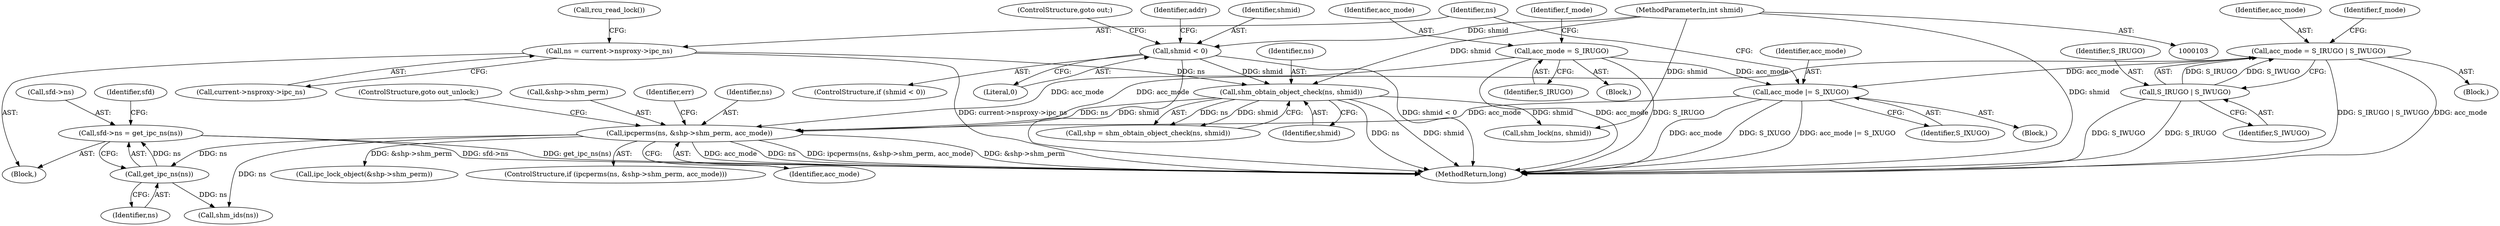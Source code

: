 digraph "0_linux_e1d35d4dc7f089e6c9c080d556feedf9c706f0c7@pointer" {
"1000392" [label="(Call,sfd->ns = get_ipc_ns(ns))"];
"1000396" [label="(Call,get_ipc_ns(ns))"];
"1000254" [label="(Call,ipcperms(ns, &shp->shm_perm, acc_mode))"];
"1000237" [label="(Call,shm_obtain_object_check(ns, shmid))"];
"1000227" [label="(Call,ns = current->nsproxy->ipc_ns)"];
"1000131" [label="(Call,shmid < 0)"];
"1000104" [label="(MethodParameterIn,int shmid)"];
"1000224" [label="(Call,acc_mode |= S_IXUGO)"];
"1000193" [label="(Call,acc_mode = S_IRUGO)"];
"1000206" [label="(Call,acc_mode = S_IRUGO | S_IWUGO)"];
"1000208" [label="(Call,S_IRUGO | S_IWUGO)"];
"1000209" [label="(Identifier,S_IRUGO)"];
"1000224" [label="(Call,acc_mode |= S_IXUGO)"];
"1000255" [label="(Identifier,ns)"];
"1000227" [label="(Call,ns = current->nsproxy->ipc_ns)"];
"1000133" [label="(Literal,0)"];
"1000400" [label="(Identifier,sfd)"];
"1000194" [label="(Identifier,acc_mode)"];
"1000226" [label="(Identifier,S_IXUGO)"];
"1000254" [label="(Call,ipcperms(ns, &shp->shm_perm, acc_mode))"];
"1000239" [label="(Identifier,shmid)"];
"1000220" [label="(Block,)"];
"1000544" [label="(MethodReturn,long)"];
"1000200" [label="(Block,)"];
"1000134" [label="(ControlStructure,goto out;)"];
"1000210" [label="(Identifier,S_IWUGO)"];
"1000509" [label="(Call,shm_ids(ns))"];
"1000195" [label="(Identifier,S_IRUGO)"];
"1000253" [label="(ControlStructure,if (ipcperms(ns, &shp->shm_perm, acc_mode)))"];
"1000212" [label="(Identifier,f_mode)"];
"1000514" [label="(Call,shm_lock(ns, shmid))"];
"1000261" [label="(ControlStructure,goto out_unlock;)"];
"1000256" [label="(Call,&shp->shm_perm)"];
"1000234" [label="(Call,rcu_read_lock())"];
"1000138" [label="(Identifier,addr)"];
"1000392" [label="(Call,sfd->ns = get_ipc_ns(ns))"];
"1000197" [label="(Identifier,f_mode)"];
"1000397" [label="(Identifier,ns)"];
"1000130" [label="(ControlStructure,if (shmid < 0))"];
"1000229" [label="(Call,current->nsproxy->ipc_ns)"];
"1000189" [label="(Block,)"];
"1000235" [label="(Call,shp = shm_obtain_object_check(ns, shmid))"];
"1000260" [label="(Identifier,acc_mode)"];
"1000237" [label="(Call,shm_obtain_object_check(ns, shmid))"];
"1000206" [label="(Call,acc_mode = S_IRUGO | S_IWUGO)"];
"1000271" [label="(Call,ipc_lock_object(&shp->shm_perm))"];
"1000228" [label="(Identifier,ns)"];
"1000238" [label="(Identifier,ns)"];
"1000109" [label="(Block,)"];
"1000132" [label="(Identifier,shmid)"];
"1000396" [label="(Call,get_ipc_ns(ns))"];
"1000225" [label="(Identifier,acc_mode)"];
"1000208" [label="(Call,S_IRUGO | S_IWUGO)"];
"1000393" [label="(Call,sfd->ns)"];
"1000193" [label="(Call,acc_mode = S_IRUGO)"];
"1000131" [label="(Call,shmid < 0)"];
"1000104" [label="(MethodParameterIn,int shmid)"];
"1000207" [label="(Identifier,acc_mode)"];
"1000263" [label="(Identifier,err)"];
"1000392" -> "1000109"  [label="AST: "];
"1000392" -> "1000396"  [label="CFG: "];
"1000393" -> "1000392"  [label="AST: "];
"1000396" -> "1000392"  [label="AST: "];
"1000400" -> "1000392"  [label="CFG: "];
"1000392" -> "1000544"  [label="DDG: get_ipc_ns(ns)"];
"1000392" -> "1000544"  [label="DDG: sfd->ns"];
"1000396" -> "1000392"  [label="DDG: ns"];
"1000396" -> "1000397"  [label="CFG: "];
"1000397" -> "1000396"  [label="AST: "];
"1000254" -> "1000396"  [label="DDG: ns"];
"1000396" -> "1000509"  [label="DDG: ns"];
"1000254" -> "1000253"  [label="AST: "];
"1000254" -> "1000260"  [label="CFG: "];
"1000255" -> "1000254"  [label="AST: "];
"1000256" -> "1000254"  [label="AST: "];
"1000260" -> "1000254"  [label="AST: "];
"1000261" -> "1000254"  [label="CFG: "];
"1000263" -> "1000254"  [label="CFG: "];
"1000254" -> "1000544"  [label="DDG: acc_mode"];
"1000254" -> "1000544"  [label="DDG: ns"];
"1000254" -> "1000544"  [label="DDG: ipcperms(ns, &shp->shm_perm, acc_mode)"];
"1000254" -> "1000544"  [label="DDG: &shp->shm_perm"];
"1000237" -> "1000254"  [label="DDG: ns"];
"1000224" -> "1000254"  [label="DDG: acc_mode"];
"1000193" -> "1000254"  [label="DDG: acc_mode"];
"1000206" -> "1000254"  [label="DDG: acc_mode"];
"1000254" -> "1000271"  [label="DDG: &shp->shm_perm"];
"1000254" -> "1000509"  [label="DDG: ns"];
"1000237" -> "1000235"  [label="AST: "];
"1000237" -> "1000239"  [label="CFG: "];
"1000238" -> "1000237"  [label="AST: "];
"1000239" -> "1000237"  [label="AST: "];
"1000235" -> "1000237"  [label="CFG: "];
"1000237" -> "1000544"  [label="DDG: shmid"];
"1000237" -> "1000544"  [label="DDG: ns"];
"1000237" -> "1000235"  [label="DDG: ns"];
"1000237" -> "1000235"  [label="DDG: shmid"];
"1000227" -> "1000237"  [label="DDG: ns"];
"1000131" -> "1000237"  [label="DDG: shmid"];
"1000104" -> "1000237"  [label="DDG: shmid"];
"1000237" -> "1000514"  [label="DDG: shmid"];
"1000227" -> "1000109"  [label="AST: "];
"1000227" -> "1000229"  [label="CFG: "];
"1000228" -> "1000227"  [label="AST: "];
"1000229" -> "1000227"  [label="AST: "];
"1000234" -> "1000227"  [label="CFG: "];
"1000227" -> "1000544"  [label="DDG: current->nsproxy->ipc_ns"];
"1000131" -> "1000130"  [label="AST: "];
"1000131" -> "1000133"  [label="CFG: "];
"1000132" -> "1000131"  [label="AST: "];
"1000133" -> "1000131"  [label="AST: "];
"1000134" -> "1000131"  [label="CFG: "];
"1000138" -> "1000131"  [label="CFG: "];
"1000131" -> "1000544"  [label="DDG: shmid"];
"1000131" -> "1000544"  [label="DDG: shmid < 0"];
"1000104" -> "1000131"  [label="DDG: shmid"];
"1000104" -> "1000103"  [label="AST: "];
"1000104" -> "1000544"  [label="DDG: shmid"];
"1000104" -> "1000514"  [label="DDG: shmid"];
"1000224" -> "1000220"  [label="AST: "];
"1000224" -> "1000226"  [label="CFG: "];
"1000225" -> "1000224"  [label="AST: "];
"1000226" -> "1000224"  [label="AST: "];
"1000228" -> "1000224"  [label="CFG: "];
"1000224" -> "1000544"  [label="DDG: acc_mode"];
"1000224" -> "1000544"  [label="DDG: S_IXUGO"];
"1000224" -> "1000544"  [label="DDG: acc_mode |= S_IXUGO"];
"1000193" -> "1000224"  [label="DDG: acc_mode"];
"1000206" -> "1000224"  [label="DDG: acc_mode"];
"1000193" -> "1000189"  [label="AST: "];
"1000193" -> "1000195"  [label="CFG: "];
"1000194" -> "1000193"  [label="AST: "];
"1000195" -> "1000193"  [label="AST: "];
"1000197" -> "1000193"  [label="CFG: "];
"1000193" -> "1000544"  [label="DDG: acc_mode"];
"1000193" -> "1000544"  [label="DDG: S_IRUGO"];
"1000206" -> "1000200"  [label="AST: "];
"1000206" -> "1000208"  [label="CFG: "];
"1000207" -> "1000206"  [label="AST: "];
"1000208" -> "1000206"  [label="AST: "];
"1000212" -> "1000206"  [label="CFG: "];
"1000206" -> "1000544"  [label="DDG: S_IRUGO | S_IWUGO"];
"1000206" -> "1000544"  [label="DDG: acc_mode"];
"1000208" -> "1000206"  [label="DDG: S_IRUGO"];
"1000208" -> "1000206"  [label="DDG: S_IWUGO"];
"1000208" -> "1000210"  [label="CFG: "];
"1000209" -> "1000208"  [label="AST: "];
"1000210" -> "1000208"  [label="AST: "];
"1000208" -> "1000544"  [label="DDG: S_IRUGO"];
"1000208" -> "1000544"  [label="DDG: S_IWUGO"];
}
